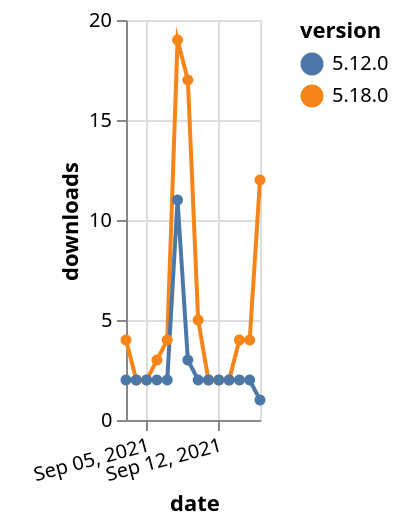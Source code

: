 {"$schema": "https://vega.github.io/schema/vega-lite/v5.json", "description": "A simple bar chart with embedded data.", "data": {"values": [{"date": "2021-09-03", "total": 3805, "delta": 4, "version": "5.18.0"}, {"date": "2021-09-04", "total": 3807, "delta": 2, "version": "5.18.0"}, {"date": "2021-09-05", "total": 3809, "delta": 2, "version": "5.18.0"}, {"date": "2021-09-06", "total": 3812, "delta": 3, "version": "5.18.0"}, {"date": "2021-09-07", "total": 3816, "delta": 4, "version": "5.18.0"}, {"date": "2021-09-08", "total": 3835, "delta": 19, "version": "5.18.0"}, {"date": "2021-09-09", "total": 3852, "delta": 17, "version": "5.18.0"}, {"date": "2021-09-10", "total": 3857, "delta": 5, "version": "5.18.0"}, {"date": "2021-09-11", "total": 3859, "delta": 2, "version": "5.18.0"}, {"date": "2021-09-12", "total": 3861, "delta": 2, "version": "5.18.0"}, {"date": "2021-09-13", "total": 3863, "delta": 2, "version": "5.18.0"}, {"date": "2021-09-14", "total": 3867, "delta": 4, "version": "5.18.0"}, {"date": "2021-09-15", "total": 3871, "delta": 4, "version": "5.18.0"}, {"date": "2021-09-16", "total": 3883, "delta": 12, "version": "5.18.0"}, {"date": "2021-09-03", "total": 6340, "delta": 2, "version": "5.12.0"}, {"date": "2021-09-04", "total": 6342, "delta": 2, "version": "5.12.0"}, {"date": "2021-09-05", "total": 6344, "delta": 2, "version": "5.12.0"}, {"date": "2021-09-06", "total": 6346, "delta": 2, "version": "5.12.0"}, {"date": "2021-09-07", "total": 6348, "delta": 2, "version": "5.12.0"}, {"date": "2021-09-08", "total": 6359, "delta": 11, "version": "5.12.0"}, {"date": "2021-09-09", "total": 6362, "delta": 3, "version": "5.12.0"}, {"date": "2021-09-10", "total": 6364, "delta": 2, "version": "5.12.0"}, {"date": "2021-09-11", "total": 6366, "delta": 2, "version": "5.12.0"}, {"date": "2021-09-12", "total": 6368, "delta": 2, "version": "5.12.0"}, {"date": "2021-09-13", "total": 6370, "delta": 2, "version": "5.12.0"}, {"date": "2021-09-14", "total": 6372, "delta": 2, "version": "5.12.0"}, {"date": "2021-09-15", "total": 6374, "delta": 2, "version": "5.12.0"}, {"date": "2021-09-16", "total": 6375, "delta": 1, "version": "5.12.0"}]}, "width": "container", "mark": {"type": "line", "point": {"filled": true}}, "encoding": {"x": {"field": "date", "type": "temporal", "timeUnit": "yearmonthdate", "title": "date", "axis": {"labelAngle": -15}}, "y": {"field": "delta", "type": "quantitative", "title": "downloads"}, "color": {"field": "version", "type": "nominal"}, "tooltip": {"field": "delta"}}}